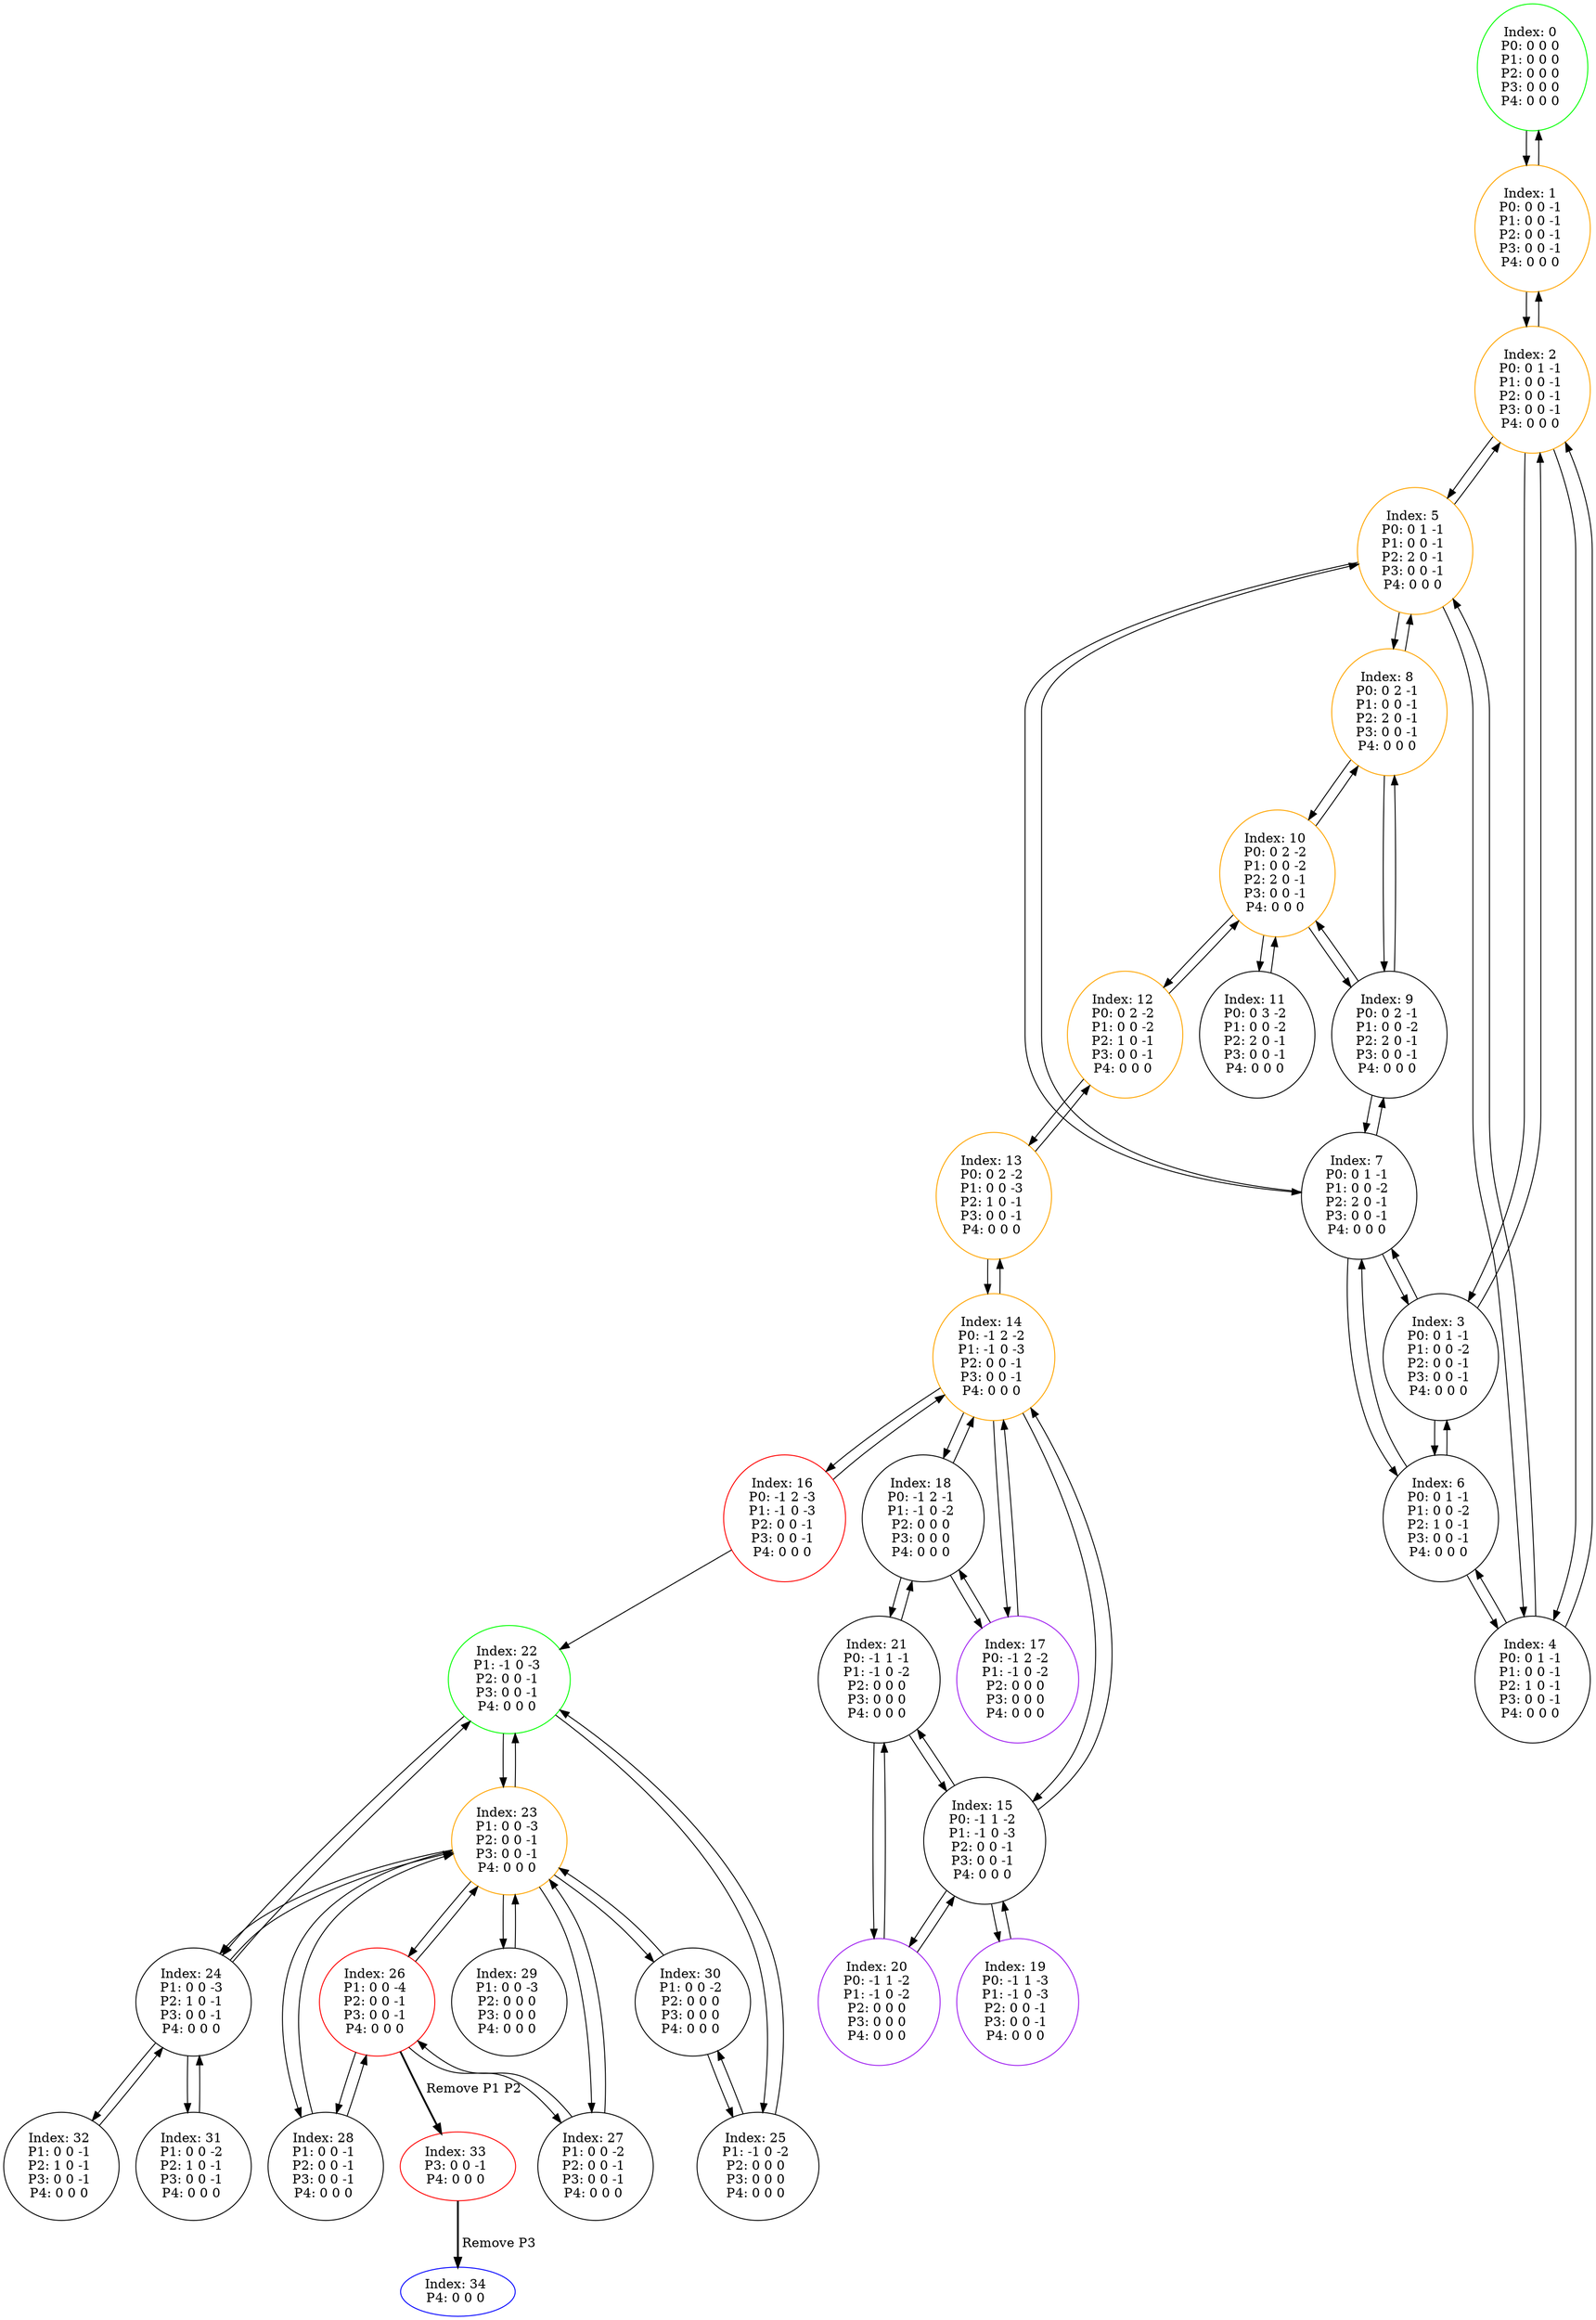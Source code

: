 digraph G {
color = "black"
0[label = "Index: 0 
P0: 0 0 0 
P1: 0 0 0 
P2: 0 0 0 
P3: 0 0 0 
P4: 0 0 0 
", color = "green"]
1[label = "Index: 1 
P0: 0 0 -1 
P1: 0 0 -1 
P2: 0 0 -1 
P3: 0 0 -1 
P4: 0 0 0 
", color = "orange"]
2[label = "Index: 2 
P0: 0 1 -1 
P1: 0 0 -1 
P2: 0 0 -1 
P3: 0 0 -1 
P4: 0 0 0 
", color = "orange"]
3[label = "Index: 3 
P0: 0 1 -1 
P1: 0 0 -2 
P2: 0 0 -1 
P3: 0 0 -1 
P4: 0 0 0 
"]
4[label = "Index: 4 
P0: 0 1 -1 
P1: 0 0 -1 
P2: 1 0 -1 
P3: 0 0 -1 
P4: 0 0 0 
"]
5[label = "Index: 5 
P0: 0 1 -1 
P1: 0 0 -1 
P2: 2 0 -1 
P3: 0 0 -1 
P4: 0 0 0 
", color = "orange"]
6[label = "Index: 6 
P0: 0 1 -1 
P1: 0 0 -2 
P2: 1 0 -1 
P3: 0 0 -1 
P4: 0 0 0 
"]
7[label = "Index: 7 
P0: 0 1 -1 
P1: 0 0 -2 
P2: 2 0 -1 
P3: 0 0 -1 
P4: 0 0 0 
"]
8[label = "Index: 8 
P0: 0 2 -1 
P1: 0 0 -1 
P2: 2 0 -1 
P3: 0 0 -1 
P4: 0 0 0 
", color = "orange"]
9[label = "Index: 9 
P0: 0 2 -1 
P1: 0 0 -2 
P2: 2 0 -1 
P3: 0 0 -1 
P4: 0 0 0 
"]
10[label = "Index: 10 
P0: 0 2 -2 
P1: 0 0 -2 
P2: 2 0 -1 
P3: 0 0 -1 
P4: 0 0 0 
", color = "orange"]
11[label = "Index: 11 
P0: 0 3 -2 
P1: 0 0 -2 
P2: 2 0 -1 
P3: 0 0 -1 
P4: 0 0 0 
"]
12[label = "Index: 12 
P0: 0 2 -2 
P1: 0 0 -2 
P2: 1 0 -1 
P3: 0 0 -1 
P4: 0 0 0 
", color = "orange"]
13[label = "Index: 13 
P0: 0 2 -2 
P1: 0 0 -3 
P2: 1 0 -1 
P3: 0 0 -1 
P4: 0 0 0 
", color = "orange"]
14[label = "Index: 14 
P0: -1 2 -2 
P1: -1 0 -3 
P2: 0 0 -1 
P3: 0 0 -1 
P4: 0 0 0 
", color = "orange"]
15[label = "Index: 15 
P0: -1 1 -2 
P1: -1 0 -3 
P2: 0 0 -1 
P3: 0 0 -1 
P4: 0 0 0 
"]
16[label = "Index: 16 
P0: -1 2 -3 
P1: -1 0 -3 
P2: 0 0 -1 
P3: 0 0 -1 
P4: 0 0 0 
", color = "red"]
17[label = "Index: 17 
P0: -1 2 -2 
P1: -1 0 -2 
P2: 0 0 0 
P3: 0 0 0 
P4: 0 0 0 
", color = "purple"]
18[label = "Index: 18 
P0: -1 2 -1 
P1: -1 0 -2 
P2: 0 0 0 
P3: 0 0 0 
P4: 0 0 0 
"]
19[label = "Index: 19 
P0: -1 1 -3 
P1: -1 0 -3 
P2: 0 0 -1 
P3: 0 0 -1 
P4: 0 0 0 
", color = "purple"]
20[label = "Index: 20 
P0: -1 1 -2 
P1: -1 0 -2 
P2: 0 0 0 
P3: 0 0 0 
P4: 0 0 0 
", color = "purple"]
21[label = "Index: 21 
P0: -1 1 -1 
P1: -1 0 -2 
P2: 0 0 0 
P3: 0 0 0 
P4: 0 0 0 
"]
22[label = "Index: 22 
P1: -1 0 -3 
P2: 0 0 -1 
P3: 0 0 -1 
P4: 0 0 0 
", color = "green"]
23[label = "Index: 23 
P1: 0 0 -3 
P2: 0 0 -1 
P3: 0 0 -1 
P4: 0 0 0 
", color = "orange"]
24[label = "Index: 24 
P1: 0 0 -3 
P2: 1 0 -1 
P3: 0 0 -1 
P4: 0 0 0 
"]
25[label = "Index: 25 
P1: -1 0 -2 
P2: 0 0 0 
P3: 0 0 0 
P4: 0 0 0 
"]
26[label = "Index: 26 
P1: 0 0 -4 
P2: 0 0 -1 
P3: 0 0 -1 
P4: 0 0 0 
", color = "red"]
27[label = "Index: 27 
P1: 0 0 -2 
P2: 0 0 -1 
P3: 0 0 -1 
P4: 0 0 0 
"]
28[label = "Index: 28 
P1: 0 0 -1 
P2: 0 0 -1 
P3: 0 0 -1 
P4: 0 0 0 
"]
29[label = "Index: 29 
P1: 0 0 -3 
P2: 0 0 0 
P3: 0 0 0 
P4: 0 0 0 
"]
30[label = "Index: 30 
P1: 0 0 -2 
P2: 0 0 0 
P3: 0 0 0 
P4: 0 0 0 
"]
31[label = "Index: 31 
P1: 0 0 -2 
P2: 1 0 -1 
P3: 0 0 -1 
P4: 0 0 0 
"]
32[label = "Index: 32 
P1: 0 0 -1 
P2: 1 0 -1 
P3: 0 0 -1 
P4: 0 0 0 
"]
33[label = "Index: 33 
P3: 0 0 -1 
P4: 0 0 0 
", color = "red"]
34[label = "Index: 34 
P4: 0 0 0 
", color = "blue"]
0 -> 1

1 -> 0
1 -> 2

2 -> 1
2 -> 3
2 -> 4
2 -> 5

3 -> 2
3 -> 6
3 -> 7

4 -> 2
4 -> 6
4 -> 5

5 -> 2
5 -> 4
5 -> 8
5 -> 7

6 -> 3
6 -> 4
6 -> 7

7 -> 3
7 -> 5
7 -> 6
7 -> 9

8 -> 5
8 -> 9
8 -> 10

9 -> 7
9 -> 8
9 -> 10

10 -> 8
10 -> 9
10 -> 11
10 -> 12

11 -> 10

12 -> 10
12 -> 13

13 -> 12
13 -> 14

14 -> 13
14 -> 15
14 -> 16
14 -> 17
14 -> 18

15 -> 14
15 -> 19
15 -> 20
15 -> 21

16 -> 14
16 -> 22

17 -> 14
17 -> 18

18 -> 14
18 -> 21
18 -> 17

19 -> 15

20 -> 15
20 -> 21

21 -> 15
21 -> 18
21 -> 20

22 -> 23
22 -> 24
22 -> 25

23 -> 22
23 -> 26
23 -> 27
23 -> 28
23 -> 24
23 -> 29
23 -> 30

24 -> 22
24 -> 23
24 -> 31
24 -> 32

25 -> 22
25 -> 30

26 -> 23
26 -> 27
26 -> 28
26 -> 33[style=bold label=" Remove P1 P2 "];


27 -> 23
27 -> 26

28 -> 23
28 -> 26

29 -> 23

30 -> 23
30 -> 25

31 -> 24

32 -> 24

33 -> 34[style=bold label=" Remove P3 "];


}

